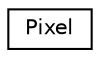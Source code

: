 digraph "Graphical Class Hierarchy"
{
 // LATEX_PDF_SIZE
  edge [fontname="Helvetica",fontsize="10",labelfontname="Helvetica",labelfontsize="10"];
  node [fontname="Helvetica",fontsize="10",shape=record];
  rankdir="LR";
  Node0 [label="Pixel",height=0.2,width=0.4,color="black", fillcolor="white", style="filled",URL="$union_pixel.html",tooltip=" "];
}
